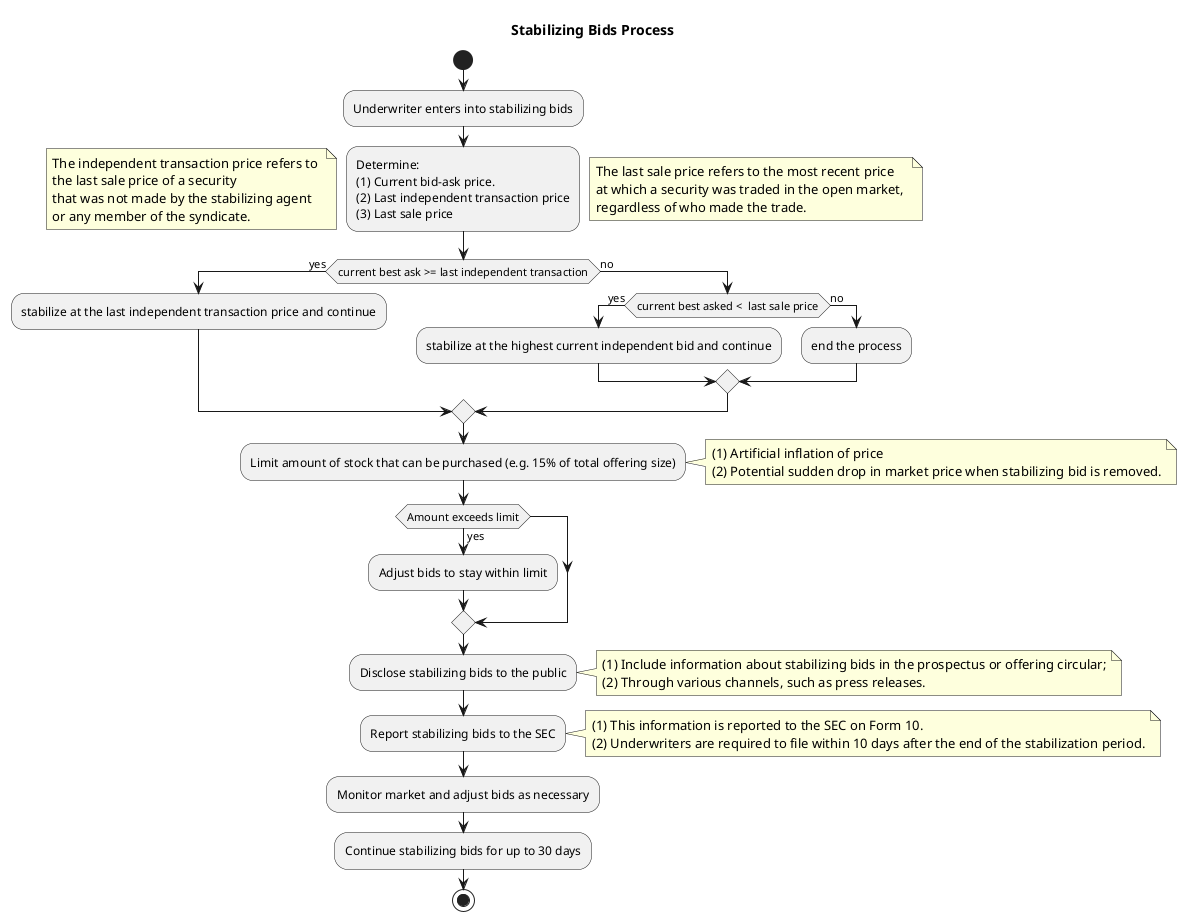 @startuml
!theme _none_
title Stabilizing Bids Process

start
    :Underwriter enters into stabilizing bids;
    :Determine:\n(1) Current bid-ask price.\n(2) Last independent transaction price\n(3) Last sale price;
        note left: The independent transaction price refers to \nthe last sale price of a security \nthat was not made by the stabilizing agent \nor any member of the syndicate.
        note right: The last sale price refers to the most recent price \nat which a security was traded in the open market, \nregardless of who made the trade.
    if(current best ask >= last independent transaction) then (yes)
        :stabilize at the last independent transaction price and continue;
    else(no)
        if (current best asked <  last sale price) then (yes)
            :stabilize at the highest current independent bid and continue;
        else(no)
            :end the process;
        endif
    endif
    :Limit amount of stock that can be purchased (e.g. 15% of total offering size);
        note right: (1) Artificial inflation of price \n(2) Potential sudden drop in market price when stabilizing bid is removed.
    if (Amount exceeds limit) then (yes)
        :Adjust bids to stay within limit;
    endif
    :Disclose stabilizing bids to the public;
        note right: (1) Include information about stabilizing bids in the prospectus or offering circular;\n(2) Through various channels, such as press releases.
    :Report stabilizing bids to the SEC;
        note right: (1) This information is reported to the SEC on Form 10.\n(2) Underwriters are required to file within 10 days after the end of the stabilization period.
    :Monitor market and adjust bids as necessary;
    :Continue stabilizing bids for up to 30 days;
stop
@enduml
